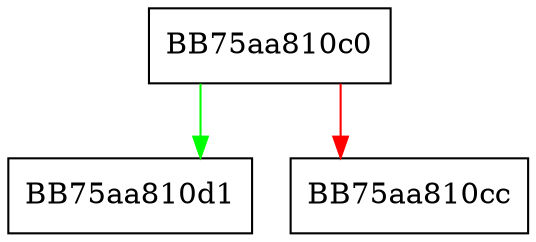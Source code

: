 digraph return_swap_space {
  node [shape="box"];
  graph [splines=ortho];
  BB75aa810c0 -> BB75aa810d1 [color="green"];
  BB75aa810c0 -> BB75aa810cc [color="red"];
}
